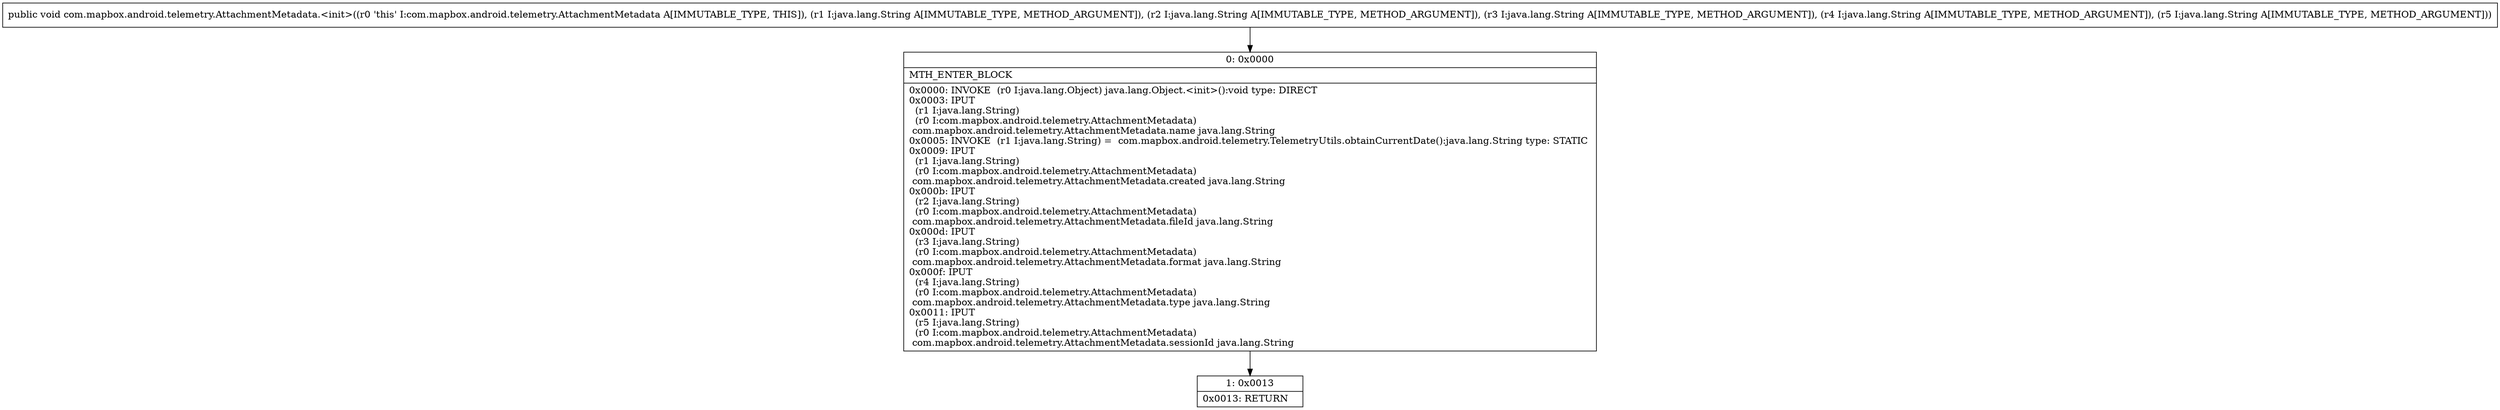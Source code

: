 digraph "CFG forcom.mapbox.android.telemetry.AttachmentMetadata.\<init\>(Ljava\/lang\/String;Ljava\/lang\/String;Ljava\/lang\/String;Ljava\/lang\/String;Ljava\/lang\/String;)V" {
Node_0 [shape=record,label="{0\:\ 0x0000|MTH_ENTER_BLOCK\l|0x0000: INVOKE  (r0 I:java.lang.Object) java.lang.Object.\<init\>():void type: DIRECT \l0x0003: IPUT  \l  (r1 I:java.lang.String)\l  (r0 I:com.mapbox.android.telemetry.AttachmentMetadata)\l com.mapbox.android.telemetry.AttachmentMetadata.name java.lang.String \l0x0005: INVOKE  (r1 I:java.lang.String) =  com.mapbox.android.telemetry.TelemetryUtils.obtainCurrentDate():java.lang.String type: STATIC \l0x0009: IPUT  \l  (r1 I:java.lang.String)\l  (r0 I:com.mapbox.android.telemetry.AttachmentMetadata)\l com.mapbox.android.telemetry.AttachmentMetadata.created java.lang.String \l0x000b: IPUT  \l  (r2 I:java.lang.String)\l  (r0 I:com.mapbox.android.telemetry.AttachmentMetadata)\l com.mapbox.android.telemetry.AttachmentMetadata.fileId java.lang.String \l0x000d: IPUT  \l  (r3 I:java.lang.String)\l  (r0 I:com.mapbox.android.telemetry.AttachmentMetadata)\l com.mapbox.android.telemetry.AttachmentMetadata.format java.lang.String \l0x000f: IPUT  \l  (r4 I:java.lang.String)\l  (r0 I:com.mapbox.android.telemetry.AttachmentMetadata)\l com.mapbox.android.telemetry.AttachmentMetadata.type java.lang.String \l0x0011: IPUT  \l  (r5 I:java.lang.String)\l  (r0 I:com.mapbox.android.telemetry.AttachmentMetadata)\l com.mapbox.android.telemetry.AttachmentMetadata.sessionId java.lang.String \l}"];
Node_1 [shape=record,label="{1\:\ 0x0013|0x0013: RETURN   \l}"];
MethodNode[shape=record,label="{public void com.mapbox.android.telemetry.AttachmentMetadata.\<init\>((r0 'this' I:com.mapbox.android.telemetry.AttachmentMetadata A[IMMUTABLE_TYPE, THIS]), (r1 I:java.lang.String A[IMMUTABLE_TYPE, METHOD_ARGUMENT]), (r2 I:java.lang.String A[IMMUTABLE_TYPE, METHOD_ARGUMENT]), (r3 I:java.lang.String A[IMMUTABLE_TYPE, METHOD_ARGUMENT]), (r4 I:java.lang.String A[IMMUTABLE_TYPE, METHOD_ARGUMENT]), (r5 I:java.lang.String A[IMMUTABLE_TYPE, METHOD_ARGUMENT])) }"];
MethodNode -> Node_0;
Node_0 -> Node_1;
}

